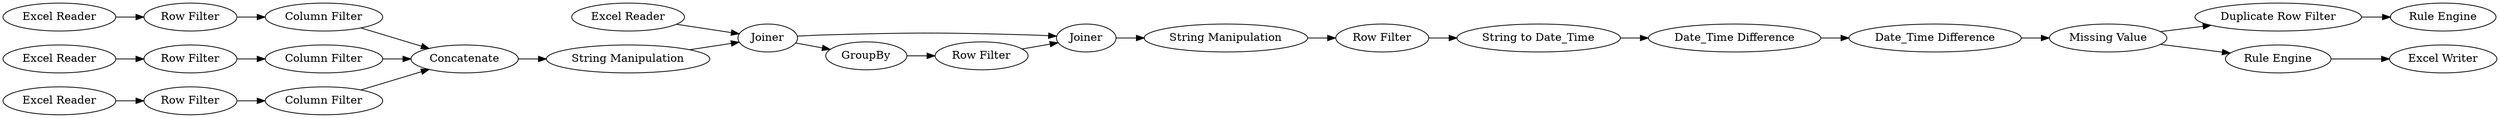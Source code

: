 digraph {
	95 -> 78
	97 -> 99
	41 -> 95
	97 -> 61
	93 -> 15
	1 -> 4
	5 -> 10
	11 -> 12
	17 -> 18
	91 -> 93
	16 -> 18
	10 -> 12
	42 -> 91
	8 -> 11
	94 -> 41
	9 -> 12
	12 -> 16
	15 -> 94
	61 -> 98
	18 -> 42
	78 -> 97
	3 -> 8
	18 -> 93
	99 -> 100
	2 -> 5
	4 -> 9
	91 [label="Row Filter"]
	9 [label="Column Filter"]
	97 [label="Missing Value"]
	18 [label=Joiner]
	8 [label="Row Filter"]
	17 [label="Excel Reader"]
	3 [label="Excel Reader"]
	78 [label="Date_Time Difference"]
	41 [label="String to Date_Time"]
	98 [label="Excel Writer"]
	15 [label="String Manipulation"]
	12 [label=Concatenate]
	10 [label="Column Filter"]
	16 [label="String Manipulation"]
	1 [label="Excel Reader"]
	42 [label=GroupBy]
	11 [label="Column Filter"]
	4 [label="Row Filter"]
	61 [label="Rule Engine"]
	93 [label=Joiner]
	100 [label="Rule Engine"]
	5 [label="Row Filter"]
	94 [label="Row Filter"]
	99 [label="Duplicate Row Filter"]
	95 [label="Date_Time Difference"]
	2 [label="Excel Reader"]
	rankdir=LR
}
